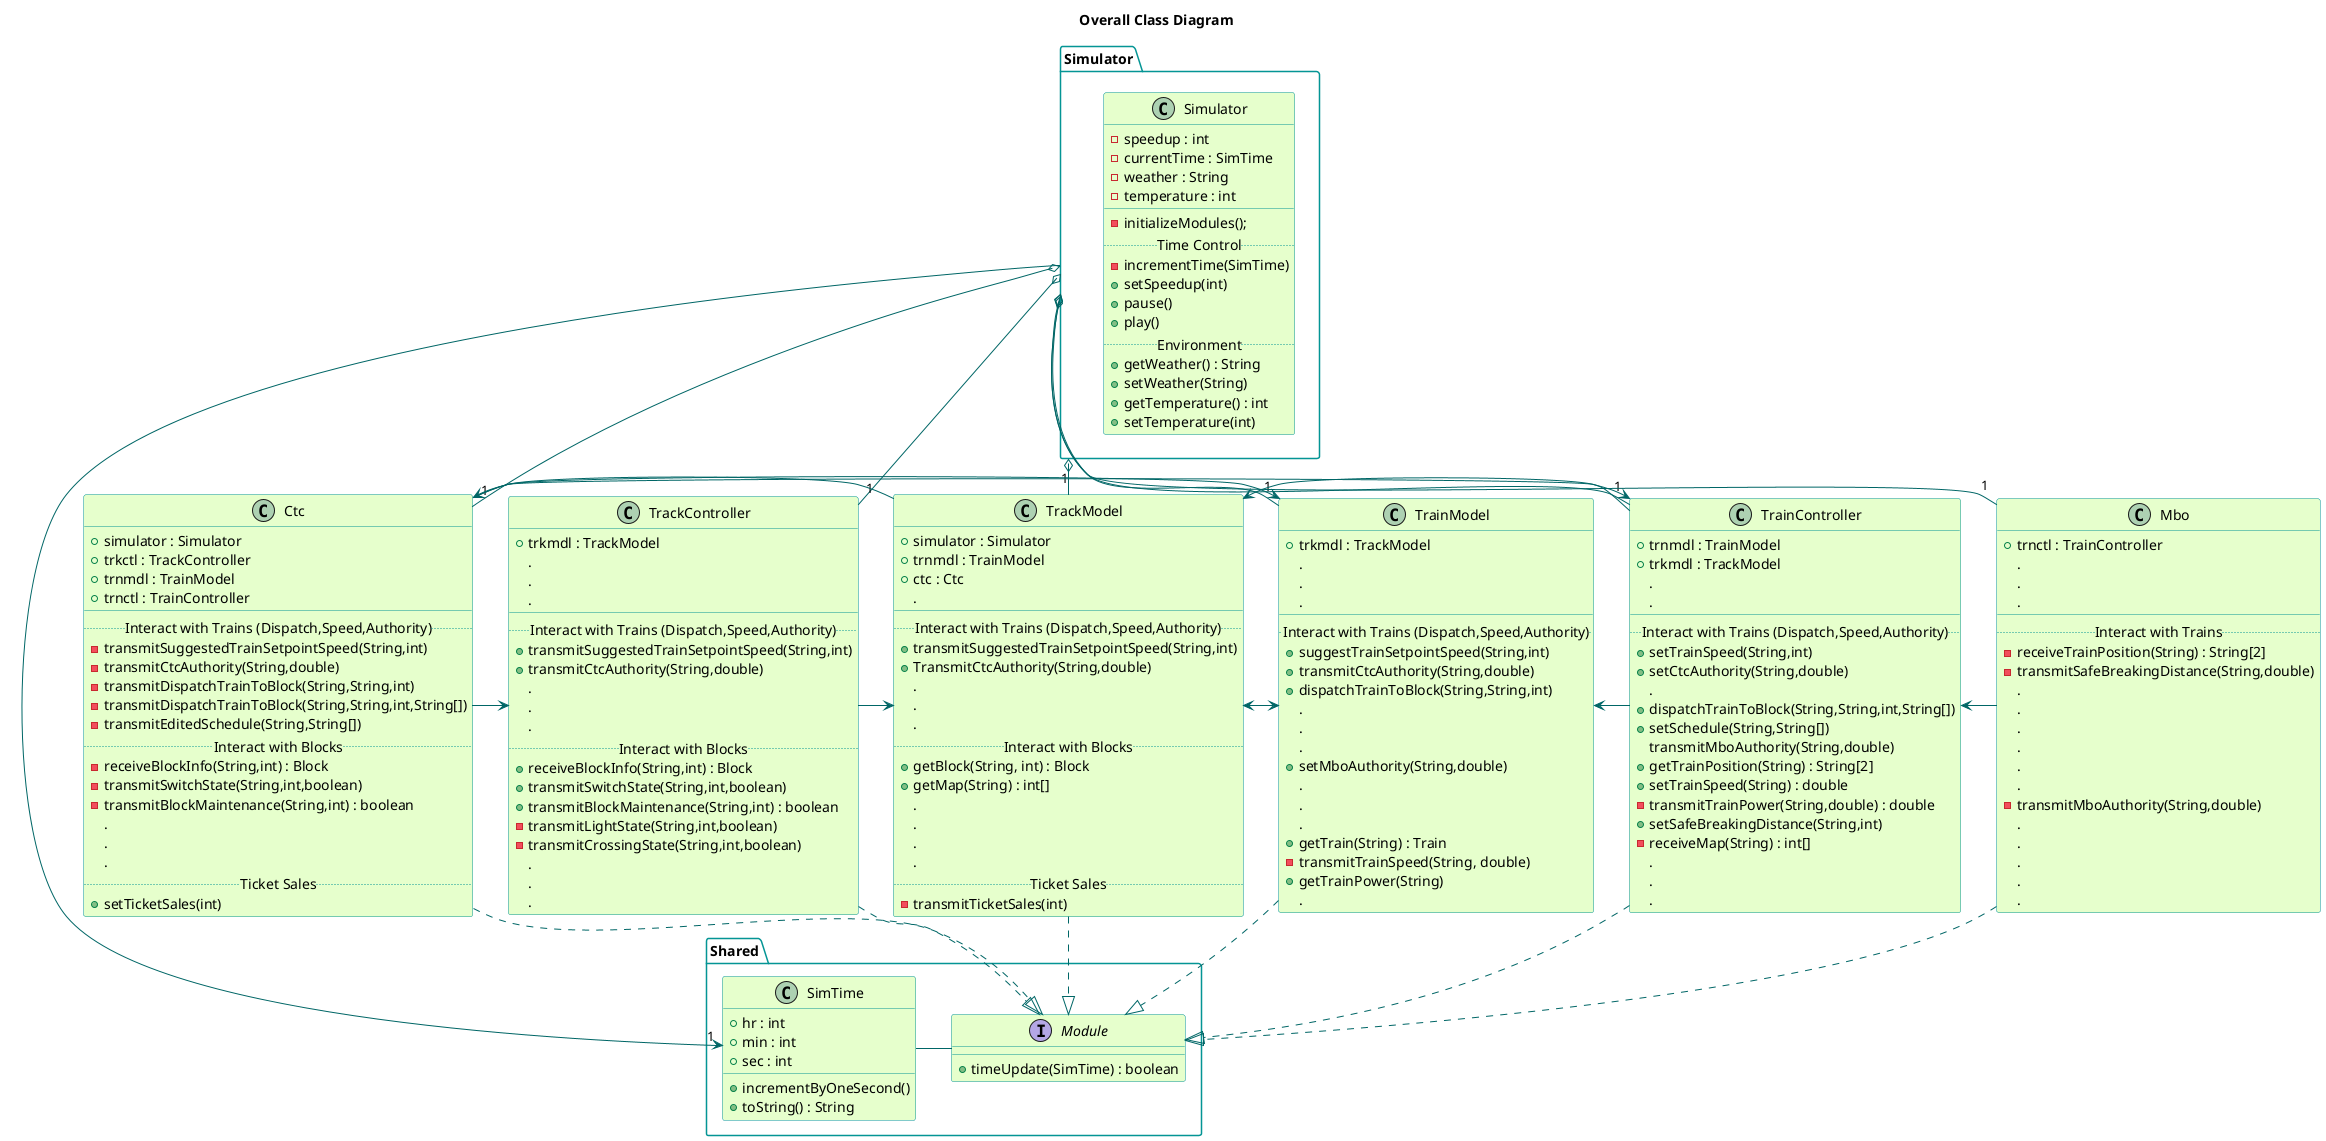 @startuml
'if only I care about time of day, we should not import SimTime to Module'

title Overall Class Diagram
skinparam backgroundColor transparent
skinparam classBackgroundColor #e6ffcc
skinparam classBorderColor 	#049595
skinparam packageBorderCOlor  #049595
skinparam arrowColor #006666

package Simulator{
  class Simulator{
    -speedup : int
    -currentTime : SimTime
    -weather : String
    -temperature : int
    __
    -initializeModules();
    ..Time Control..
    -incrementTime(SimTime)
    +setSpeedup(int)
    +pause()
    +play()
    ..Environment..
    +getWeather() : String
    +setWeather(String)
    +getTemperature() : int
    +setTemperature(int)
  }
}
Package Shared{
  class SimTime{
    +hr : int
    +min : int
    +sec : int
    +incrementByOneSecond()
    +toString() : String
  }
  interface Module{
    +timeUpdate(SimTime) : boolean
  }
}
class Ctc{
  +simulator : Simulator
  +trkctl : TrackController
  +trnmdl : TrainModel
  +trnctl : TrainController
  __
  ..Interact with Trains (Dispatch,Speed,Authority)..
  -transmitSuggestedTrainSetpointSpeed(String,int)
  -transmitCtcAuthority(String,double)
  -transmitDispatchTrainToBlock(String,String,int)
  -transmitDispatchTrainToBlock(String,String,int,String[])
    -transmitEditedSchedule(String,String[])
  ..Interact with Blocks..
  -receiveBlockInfo(String,int) : Block
  -transmitSwitchState(String,int,boolean)
  -transmitBlockMaintenance(String,int) : boolean
  .
  .
  .
  ..Ticket Sales..
  +setTicketSales(int)
}
class TrackController{
  +trkmdl : TrackModel
  .
  .
  .
  __
  ..Interact with Trains (Dispatch,Speed,Authority)..
  +transmitSuggestedTrainSetpointSpeed(String,int)
  +transmitCtcAuthority(String,double)
  .
  .
  .
  ..Interact with Blocks..
  +receiveBlockInfo(String,int) : Block
  +transmitSwitchState(String,int,boolean)
  +transmitBlockMaintenance(String,int) : boolean
  -transmitLightState(String,int,boolean)
  -transmitCrossingState(String,int,boolean)
  .
  .
  .
}
class TrackModel{
  +simulator : Simulator
  +trnmdl : TrainModel
  +ctc : Ctc
  .
  __
  ..Interact with Trains (Dispatch,Speed,Authority)..
  +transmitSuggestedTrainSetpointSpeed(String,int)
  +TransmitCtcAuthority(String,double)
  .
  .
  .
  ..Interact with Blocks..
  +getBlock(String, int) : Block
  +getMap(String) : int[]
  .
  .
  .
  .
  ..Ticket Sales..
  -transmitTicketSales(int)
}
class TrainModel{
  +trkmdl : TrackModel
  .
  .
  .
  __
  ..Interact with Trains (Dispatch,Speed,Authority)..
  +suggestTrainSetpointSpeed(String,int)
  +transmitCtcAuthority(String,double)
  +dispatchTrainToBlock(String,String,int)
  .
  .
  .
  +setMboAuthority(String,double)
  .
  .
  .
  +getTrain(String) : Train
  -transmitTrainSpeed(String, double)
  +getTrainPower(String)
  .
}
class TrainController{
  +trnmdl : TrainModel
  +trkmdl : TrackModel
  .
  .
  __
  ..Interact with Trains (Dispatch,Speed,Authority)..
  +setTrainSpeed(String,int)
  +setCtcAuthority(String,double)
  .
  +dispatchTrainToBlock(String,String,int,String[])
  +setSchedule(String,String[])
  transmitMboAuthority(String,double)
  +getTrainPosition(String) : String[2]
  +setTrainSpeed(String) : double
  -transmitTrainPower(String,double) : double
  +setSafeBreakingDistance(String,int)
  -receiveMap(String) : int[]
  .
  .
  .
}
class Mbo{
  +trnctl : TrainController
  .
  .
  .
  __
  ..Interact with Trains..
  -receiveTrainPosition(String) : String[2]
  -transmitSafeBreakingDistance(String,double)
  .
  .
  .
  .
  .
  .
  -transmitMboAuthority(String,double)
  .
  .
  .
  .
  .
}

Simulator -> "1" SimTime

Simulator o--"1" Ctc
Simulator o--"1" TrackController
Simulator o--"1" TrackModel
Simulator o--"1" TrainModel
Simulator o--"1" TrainController
Simulator o--"1" Mbo

Ctc -.|> Module
TrackController -.|> Module
TrackModel -.|> Module
TrainModel -.|> Module
TrainController -.|> Module
Mbo -.|> Module

Module - SimTime

Ctc -> TrackController
TrackController -> TrackModel
TrackModel <-> TrainModel
TrainModel <- TrainController
TrainController <- Mbo

TrainController -> TrackModel /'for getting map'/
TrackModel -> Ctc /'for ticket sales'/
Ctc -> TrainModel /'for dispatching'/
Ctc -> TrainController /'for dispatching'/

@enduml
